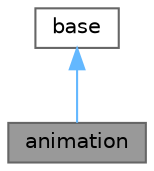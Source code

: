 digraph "animation"
{
 // LATEX_PDF_SIZE
  bgcolor="transparent";
  edge [fontname=Helvetica,fontsize=10,labelfontname=Helvetica,labelfontsize=10];
  node [fontname=Helvetica,fontsize=10,shape=box,height=0.2,width=0.4];
  Node1 [id="Node000001",label="animation",height=0.2,width=0.4,color="gray40", fillcolor="grey60", style="filled", fontcolor="black",tooltip="glTF animation"];
  Node2 -> Node1 [id="edge1_Node000001_Node000002",dir="back",color="steelblue1",style="solid",tooltip=" "];
  Node2 [id="Node000002",label="base",height=0.2,width=0.4,color="gray40", fillcolor="white", style="filled",URL="$classFoam_1_1glTF_1_1base.html",tooltip="Base class for glTF entities."];
}
